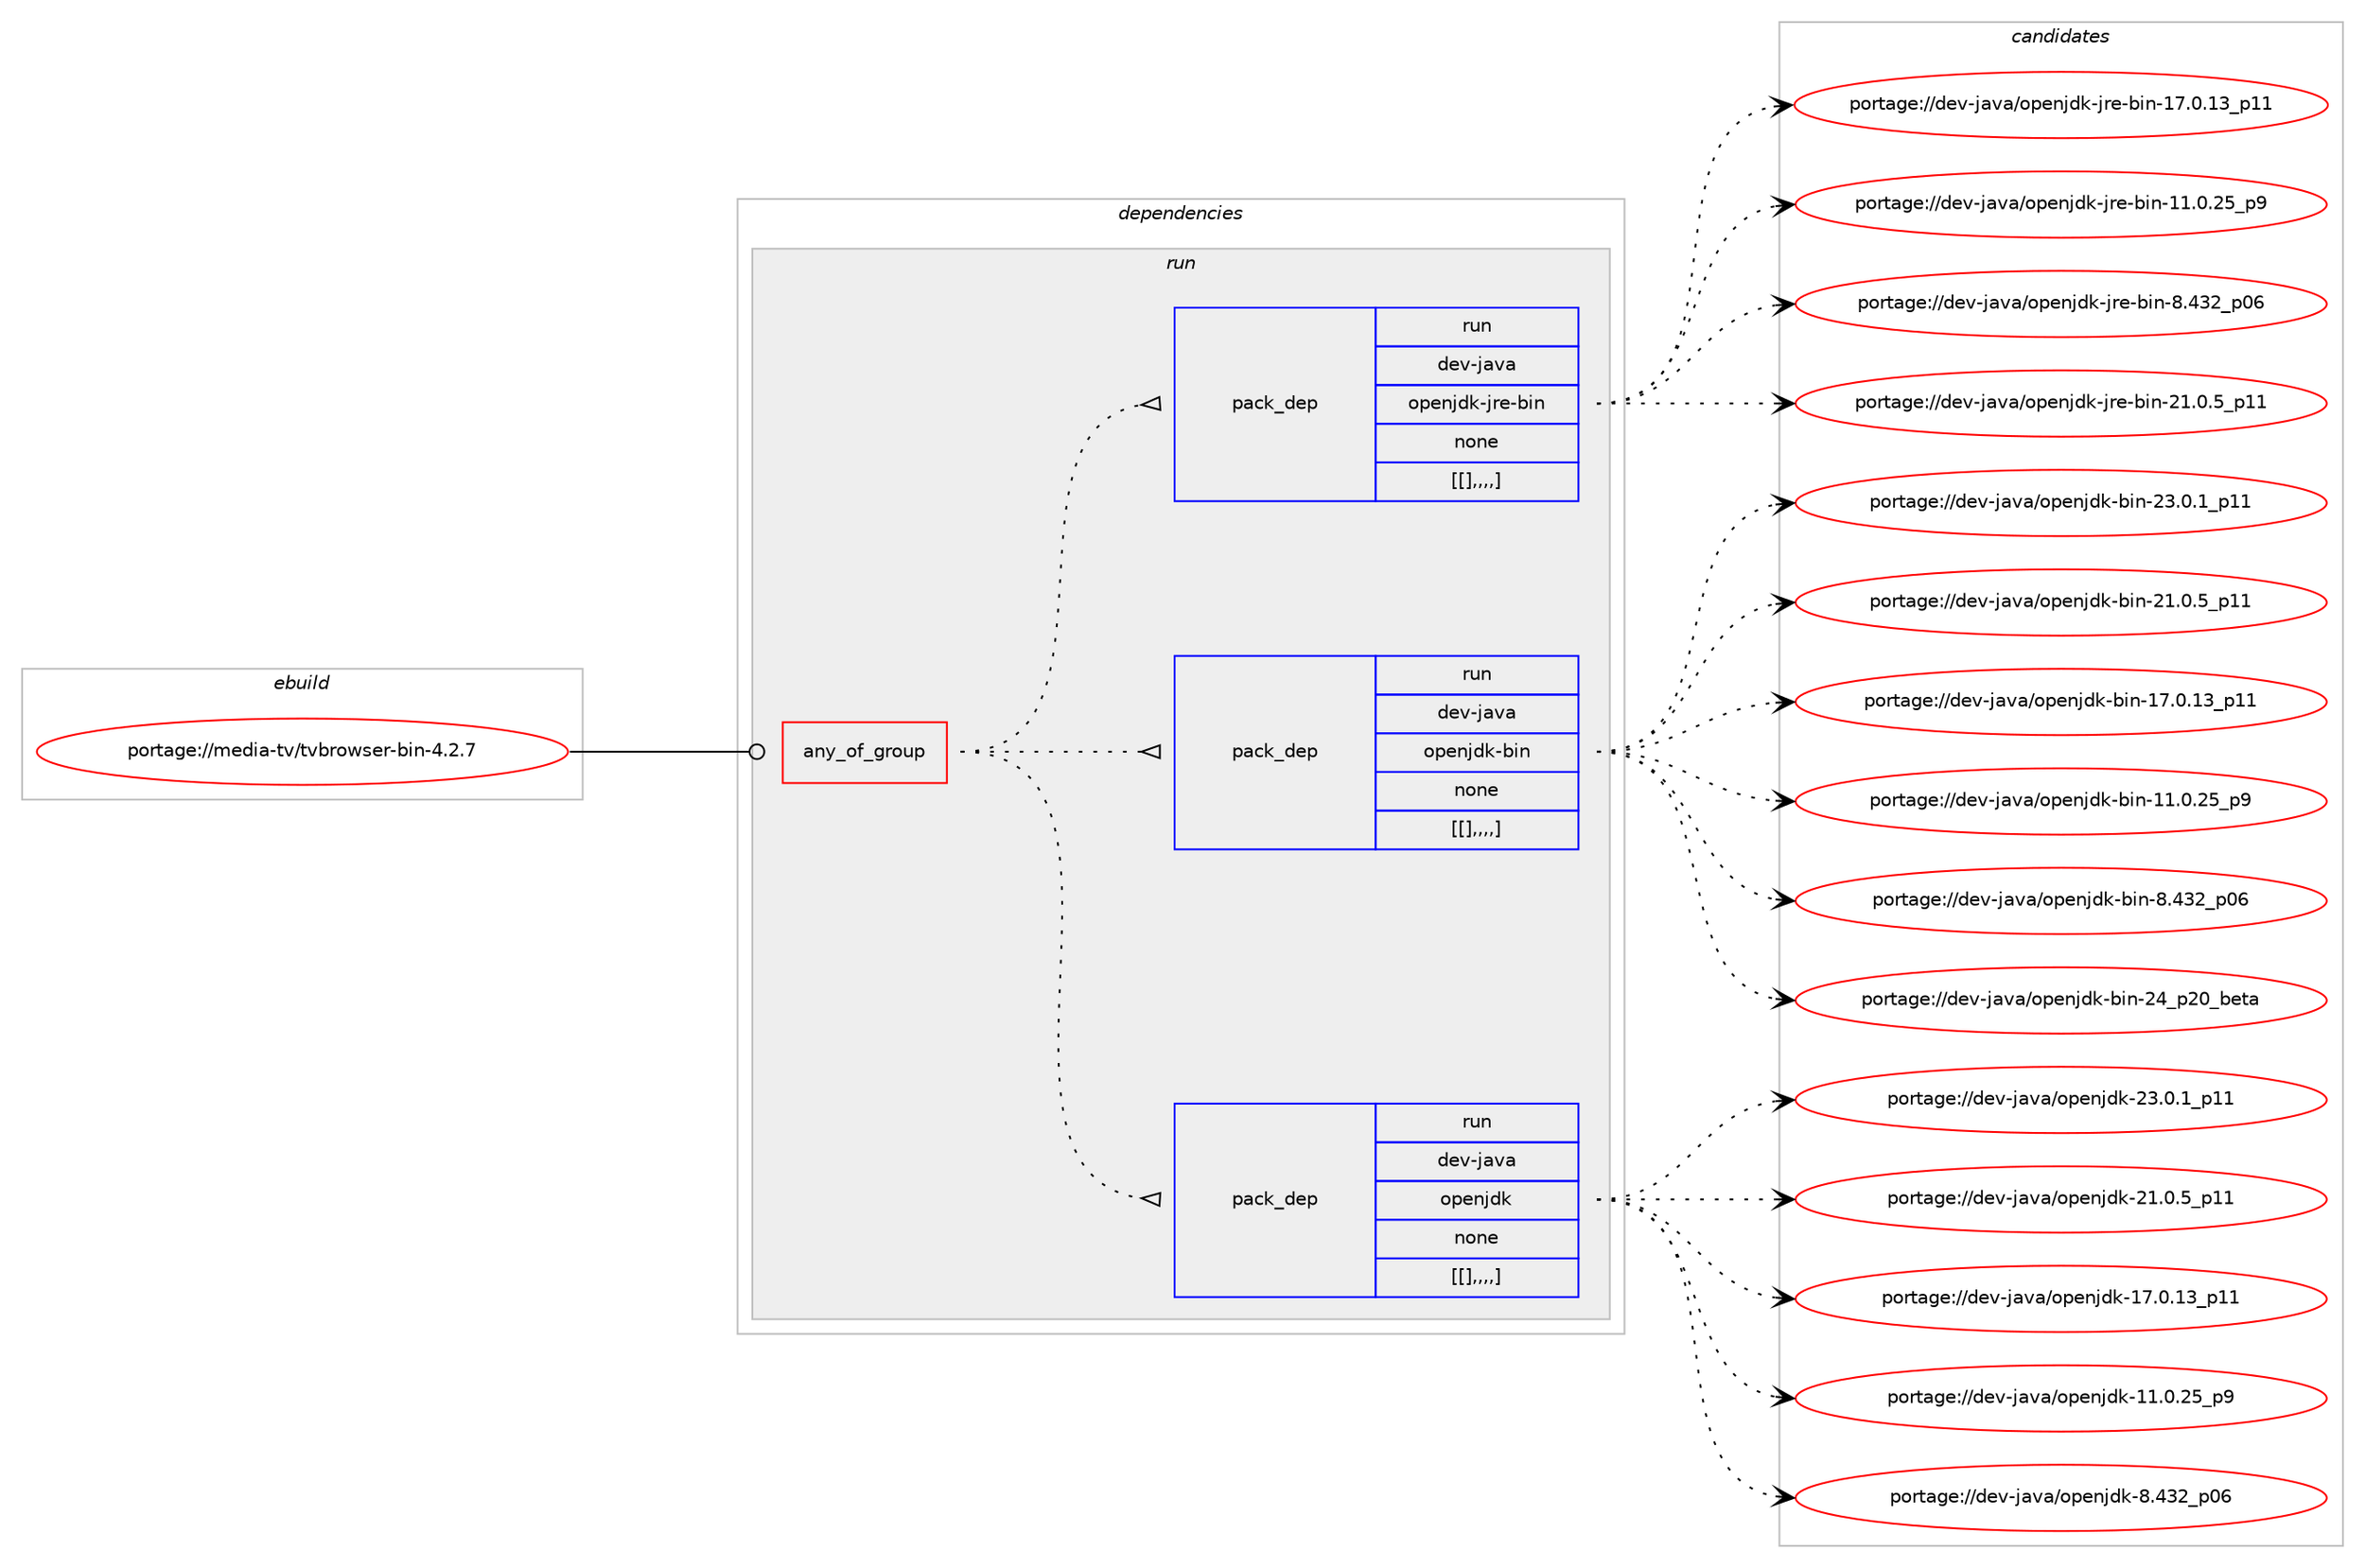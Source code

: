 digraph prolog {

# *************
# Graph options
# *************

newrank=true;
concentrate=true;
compound=true;
graph [rankdir=LR,fontname=Helvetica,fontsize=10,ranksep=1.5];#, ranksep=2.5, nodesep=0.2];
edge  [arrowhead=vee];
node  [fontname=Helvetica,fontsize=10];

# **********
# The ebuild
# **********

subgraph cluster_leftcol {
color=gray;
label=<<i>ebuild</i>>;
id [label="portage://media-tv/tvbrowser-bin-4.2.7", color=red, width=4, href="../media-tv/tvbrowser-bin-4.2.7.svg"];
}

# ****************
# The dependencies
# ****************

subgraph cluster_midcol {
color=gray;
label=<<i>dependencies</i>>;
subgraph cluster_compile {
fillcolor="#eeeeee";
style=filled;
label=<<i>compile</i>>;
}
subgraph cluster_compileandrun {
fillcolor="#eeeeee";
style=filled;
label=<<i>compile and run</i>>;
}
subgraph cluster_run {
fillcolor="#eeeeee";
style=filled;
label=<<i>run</i>>;
subgraph any2610 {
dependency345173 [label=<<TABLE BORDER="0" CELLBORDER="1" CELLSPACING="0" CELLPADDING="4"><TR><TD CELLPADDING="10">any_of_group</TD></TR></TABLE>>, shape=none, color=red];subgraph pack254544 {
dependency345252 [label=<<TABLE BORDER="0" CELLBORDER="1" CELLSPACING="0" CELLPADDING="4" WIDTH="220"><TR><TD ROWSPAN="6" CELLPADDING="30">pack_dep</TD></TR><TR><TD WIDTH="110">run</TD></TR><TR><TD>dev-java</TD></TR><TR><TD>openjdk</TD></TR><TR><TD>none</TD></TR><TR><TD>[[],,,,]</TD></TR></TABLE>>, shape=none, color=blue];
}
dependency345173:e -> dependency345252:w [weight=20,style="dotted",arrowhead="oinv"];
subgraph pack254563 {
dependency345272 [label=<<TABLE BORDER="0" CELLBORDER="1" CELLSPACING="0" CELLPADDING="4" WIDTH="220"><TR><TD ROWSPAN="6" CELLPADDING="30">pack_dep</TD></TR><TR><TD WIDTH="110">run</TD></TR><TR><TD>dev-java</TD></TR><TR><TD>openjdk-bin</TD></TR><TR><TD>none</TD></TR><TR><TD>[[],,,,]</TD></TR></TABLE>>, shape=none, color=blue];
}
dependency345173:e -> dependency345272:w [weight=20,style="dotted",arrowhead="oinv"];
subgraph pack254575 {
dependency345308 [label=<<TABLE BORDER="0" CELLBORDER="1" CELLSPACING="0" CELLPADDING="4" WIDTH="220"><TR><TD ROWSPAN="6" CELLPADDING="30">pack_dep</TD></TR><TR><TD WIDTH="110">run</TD></TR><TR><TD>dev-java</TD></TR><TR><TD>openjdk-jre-bin</TD></TR><TR><TD>none</TD></TR><TR><TD>[[],,,,]</TD></TR></TABLE>>, shape=none, color=blue];
}
dependency345173:e -> dependency345308:w [weight=20,style="dotted",arrowhead="oinv"];
}
id:e -> dependency345173:w [weight=20,style="solid",arrowhead="odot"];
}
}

# **************
# The candidates
# **************

subgraph cluster_choices {
rank=same;
color=gray;
label=<<i>candidates</i>>;

subgraph choice253473 {
color=black;
nodesep=1;
choice1001011184510697118974711111210111010610010745505146484649951124949 [label="portage://dev-java/openjdk-23.0.1_p11", color=red, width=4,href="../dev-java/openjdk-23.0.1_p11.svg"];
choice1001011184510697118974711111210111010610010745504946484653951124949 [label="portage://dev-java/openjdk-21.0.5_p11", color=red, width=4,href="../dev-java/openjdk-21.0.5_p11.svg"];
choice100101118451069711897471111121011101061001074549554648464951951124949 [label="portage://dev-java/openjdk-17.0.13_p11", color=red, width=4,href="../dev-java/openjdk-17.0.13_p11.svg"];
choice1001011184510697118974711111210111010610010745494946484650539511257 [label="portage://dev-java/openjdk-11.0.25_p9", color=red, width=4,href="../dev-java/openjdk-11.0.25_p9.svg"];
choice10010111845106971189747111112101110106100107455646525150951124854 [label="portage://dev-java/openjdk-8.432_p06", color=red, width=4,href="../dev-java/openjdk-8.432_p06.svg"];
dependency345252:e -> choice1001011184510697118974711111210111010610010745505146484649951124949:w [style=dotted,weight="100"];
dependency345252:e -> choice1001011184510697118974711111210111010610010745504946484653951124949:w [style=dotted,weight="100"];
dependency345252:e -> choice100101118451069711897471111121011101061001074549554648464951951124949:w [style=dotted,weight="100"];
dependency345252:e -> choice1001011184510697118974711111210111010610010745494946484650539511257:w [style=dotted,weight="100"];
dependency345252:e -> choice10010111845106971189747111112101110106100107455646525150951124854:w [style=dotted,weight="100"];
}
subgraph choice253507 {
color=black;
nodesep=1;
choice100101118451069711897471111121011101061001074598105110455052951125048959810111697 [label="portage://dev-java/openjdk-bin-24_p20_beta", color=red, width=4,href="../dev-java/openjdk-bin-24_p20_beta.svg"];
choice10010111845106971189747111112101110106100107459810511045505146484649951124949 [label="portage://dev-java/openjdk-bin-23.0.1_p11", color=red, width=4,href="../dev-java/openjdk-bin-23.0.1_p11.svg"];
choice10010111845106971189747111112101110106100107459810511045504946484653951124949 [label="portage://dev-java/openjdk-bin-21.0.5_p11", color=red, width=4,href="../dev-java/openjdk-bin-21.0.5_p11.svg"];
choice1001011184510697118974711111210111010610010745981051104549554648464951951124949 [label="portage://dev-java/openjdk-bin-17.0.13_p11", color=red, width=4,href="../dev-java/openjdk-bin-17.0.13_p11.svg"];
choice10010111845106971189747111112101110106100107459810511045494946484650539511257 [label="portage://dev-java/openjdk-bin-11.0.25_p9", color=red, width=4,href="../dev-java/openjdk-bin-11.0.25_p9.svg"];
choice100101118451069711897471111121011101061001074598105110455646525150951124854 [label="portage://dev-java/openjdk-bin-8.432_p06", color=red, width=4,href="../dev-java/openjdk-bin-8.432_p06.svg"];
dependency345272:e -> choice100101118451069711897471111121011101061001074598105110455052951125048959810111697:w [style=dotted,weight="100"];
dependency345272:e -> choice10010111845106971189747111112101110106100107459810511045505146484649951124949:w [style=dotted,weight="100"];
dependency345272:e -> choice10010111845106971189747111112101110106100107459810511045504946484653951124949:w [style=dotted,weight="100"];
dependency345272:e -> choice1001011184510697118974711111210111010610010745981051104549554648464951951124949:w [style=dotted,weight="100"];
dependency345272:e -> choice10010111845106971189747111112101110106100107459810511045494946484650539511257:w [style=dotted,weight="100"];
dependency345272:e -> choice100101118451069711897471111121011101061001074598105110455646525150951124854:w [style=dotted,weight="100"];
}
subgraph choice253510 {
color=black;
nodesep=1;
choice1001011184510697118974711111210111010610010745106114101459810511045504946484653951124949 [label="portage://dev-java/openjdk-jre-bin-21.0.5_p11", color=red, width=4,href="../dev-java/openjdk-jre-bin-21.0.5_p11.svg"];
choice100101118451069711897471111121011101061001074510611410145981051104549554648464951951124949 [label="portage://dev-java/openjdk-jre-bin-17.0.13_p11", color=red, width=4,href="../dev-java/openjdk-jre-bin-17.0.13_p11.svg"];
choice1001011184510697118974711111210111010610010745106114101459810511045494946484650539511257 [label="portage://dev-java/openjdk-jre-bin-11.0.25_p9", color=red, width=4,href="../dev-java/openjdk-jre-bin-11.0.25_p9.svg"];
choice10010111845106971189747111112101110106100107451061141014598105110455646525150951124854 [label="portage://dev-java/openjdk-jre-bin-8.432_p06", color=red, width=4,href="../dev-java/openjdk-jre-bin-8.432_p06.svg"];
dependency345308:e -> choice1001011184510697118974711111210111010610010745106114101459810511045504946484653951124949:w [style=dotted,weight="100"];
dependency345308:e -> choice100101118451069711897471111121011101061001074510611410145981051104549554648464951951124949:w [style=dotted,weight="100"];
dependency345308:e -> choice1001011184510697118974711111210111010610010745106114101459810511045494946484650539511257:w [style=dotted,weight="100"];
dependency345308:e -> choice10010111845106971189747111112101110106100107451061141014598105110455646525150951124854:w [style=dotted,weight="100"];
}
}

}
